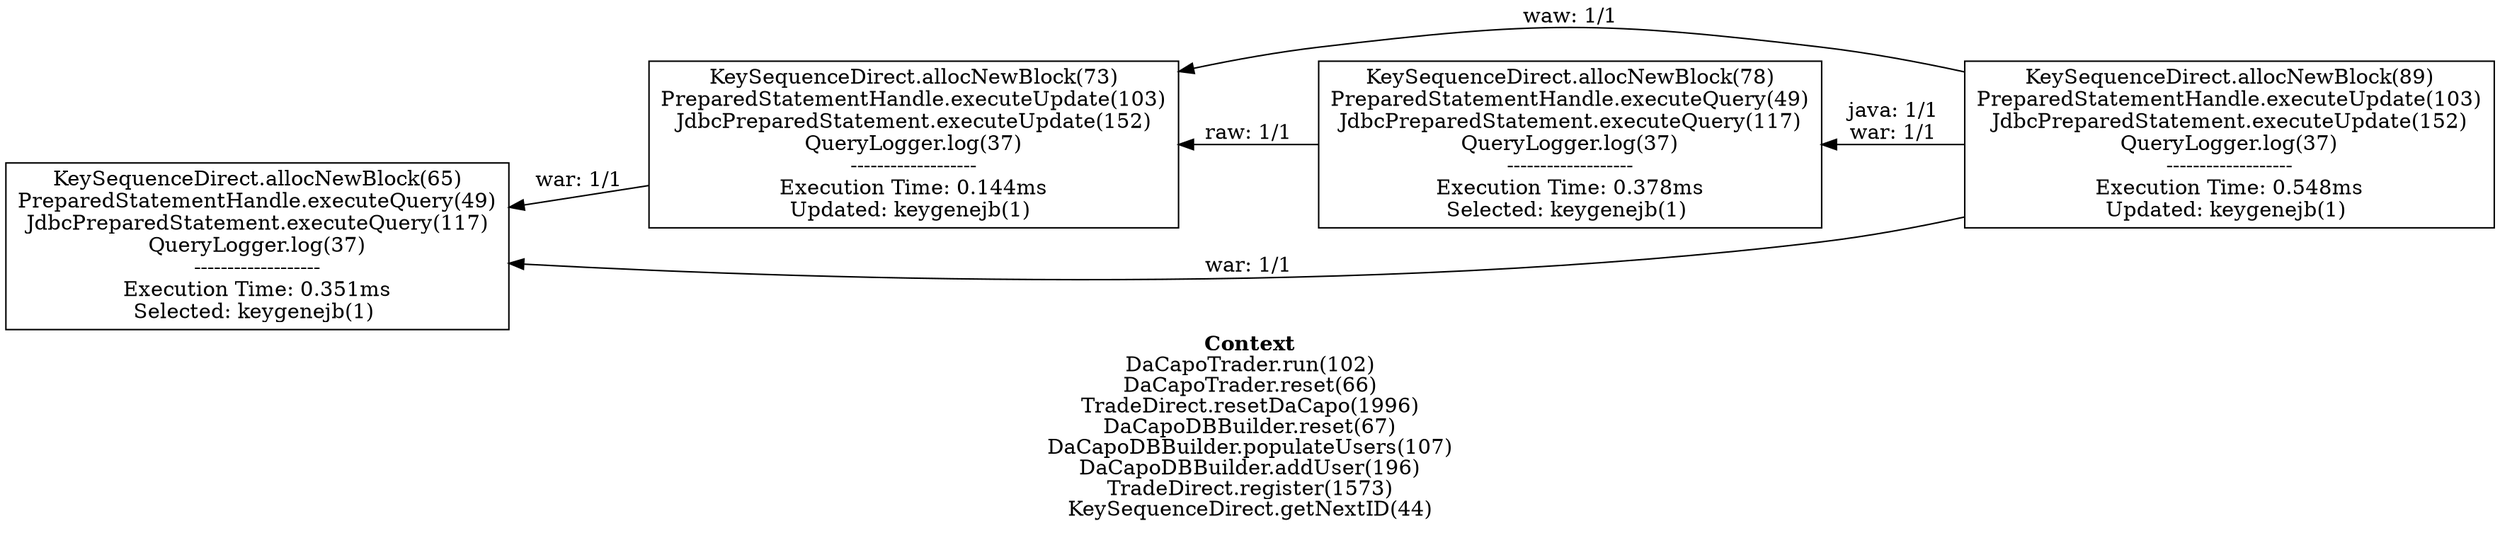 digraph 926196541 { 
label=<<font face="Times-Bold">Context</font><br/>DaCapoTrader.run(102)<br/>DaCapoTrader.reset(66)<br/>TradeDirect.resetDaCapo(1996)<br/>DaCapoDBBuilder.reset(67)<br/>DaCapoDBBuilder.populateUsers(107)<br/>DaCapoDBBuilder.addUser(196)<br/>TradeDirect.register(1573)<br/>KeySequenceDirect.getNextID(44)>;rankdir=RL;
1 [label="KeySequenceDirect.allocNewBlock(73)\nPreparedStatementHandle.executeUpdate(103)\nJdbcPreparedStatement.executeUpdate(152)\nQueryLogger.log(37)\n-------------------\nExecution Time: 0.144ms\nUpdated: keygenejb(1) \n", shape=box];
2 [label="KeySequenceDirect.allocNewBlock(78)\nPreparedStatementHandle.executeQuery(49)\nJdbcPreparedStatement.executeQuery(117)\nQueryLogger.log(37)\n-------------------\nExecution Time: 0.378ms\nSelected: keygenejb(1) \n", shape=box];
3 [label="KeySequenceDirect.allocNewBlock(89)\nPreparedStatementHandle.executeUpdate(103)\nJdbcPreparedStatement.executeUpdate(152)\nQueryLogger.log(37)\n-------------------\nExecution Time: 0.548ms\nUpdated: keygenejb(1) \n", shape=box];
4 [label="KeySequenceDirect.allocNewBlock(65)\nPreparedStatementHandle.executeQuery(49)\nJdbcPreparedStatement.executeQuery(117)\nQueryLogger.log(37)\n-------------------\nExecution Time: 0.351ms\nSelected: keygenejb(1) \n", shape=box];
1 -> 4 [label="war: 1/1\n"];
2 -> 1 [label="raw: 1/1\n"];
3 -> 1 [label="waw: 1/1\n"];
3 -> 2 [label="java: 1/1\nwar: 1/1\n"];
3 -> 4 [label="war: 1/1\n"];
}

